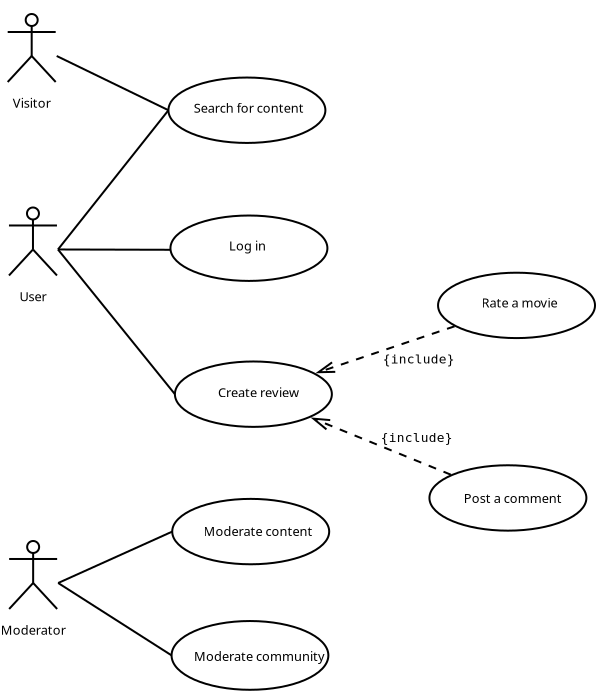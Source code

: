 <?xml version="1.0" encoding="UTF-8"?>
<dia:diagram xmlns:dia="http://www.lysator.liu.se/~alla/dia/">
  <dia:layer name="Fundal" visible="true" active="true">
    <dia:object type="UML - Actor" version="0" id="O0">
      <dia:attribute name="obj_pos">
        <dia:point val="-14.108,-93.534"/>
      </dia:attribute>
      <dia:attribute name="obj_bb">
        <dia:rectangle val="-15.408,-96.284;-12.808,-90.784"/>
      </dia:attribute>
      <dia:attribute name="meta">
        <dia:composite type="dict"/>
      </dia:attribute>
      <dia:attribute name="elem_corner">
        <dia:point val="-15.358,-96.234"/>
      </dia:attribute>
      <dia:attribute name="elem_width">
        <dia:real val="2.5"/>
      </dia:attribute>
      <dia:attribute name="elem_height">
        <dia:real val="5.4"/>
      </dia:attribute>
      <dia:attribute name="line_width">
        <dia:real val="0.1"/>
      </dia:attribute>
      <dia:attribute name="line_colour">
        <dia:color val="#000000"/>
      </dia:attribute>
      <dia:attribute name="fill_colour">
        <dia:color val="#ffffff"/>
      </dia:attribute>
      <dia:attribute name="text">
        <dia:composite type="text">
          <dia:attribute name="string">
            <dia:string>#Visitor#</dia:string>
          </dia:attribute>
          <dia:attribute name="font">
            <dia:font family="sans" style="0" name="Helvetica"/>
          </dia:attribute>
          <dia:attribute name="height">
            <dia:real val="0.8"/>
          </dia:attribute>
          <dia:attribute name="pos">
            <dia:point val="-14.108,-90.994"/>
          </dia:attribute>
          <dia:attribute name="color">
            <dia:color val="#000000"/>
          </dia:attribute>
          <dia:attribute name="alignment">
            <dia:enum val="1"/>
          </dia:attribute>
        </dia:composite>
      </dia:attribute>
    </dia:object>
    <dia:object type="Standard - Text" version="1" id="O1">
      <dia:attribute name="obj_pos">
        <dia:point val="60.099,-97.121"/>
      </dia:attribute>
      <dia:attribute name="obj_bb">
        <dia:rectangle val="60.08,-97.78;60.099,-96.95"/>
      </dia:attribute>
      <dia:attribute name="text">
        <dia:composite type="text">
          <dia:attribute name="string">
            <dia:string>##</dia:string>
          </dia:attribute>
          <dia:attribute name="font">
            <dia:font family="sans" style="0" name="Helvetica"/>
          </dia:attribute>
          <dia:attribute name="height">
            <dia:real val="0.8"/>
          </dia:attribute>
          <dia:attribute name="pos">
            <dia:point val="60.099,-97.121"/>
          </dia:attribute>
          <dia:attribute name="color">
            <dia:color val="#000000"/>
          </dia:attribute>
          <dia:attribute name="alignment">
            <dia:enum val="0"/>
          </dia:attribute>
        </dia:composite>
      </dia:attribute>
      <dia:attribute name="valign">
        <dia:enum val="3"/>
      </dia:attribute>
    </dia:object>
    <dia:object type="UML - Actor" version="0" id="O2">
      <dia:attribute name="obj_pos">
        <dia:point val="-14.044,-83.86"/>
      </dia:attribute>
      <dia:attribute name="obj_bb">
        <dia:rectangle val="-15.344,-86.61;-12.744,-81.11"/>
      </dia:attribute>
      <dia:attribute name="meta">
        <dia:composite type="dict"/>
      </dia:attribute>
      <dia:attribute name="elem_corner">
        <dia:point val="-15.294,-86.56"/>
      </dia:attribute>
      <dia:attribute name="elem_width">
        <dia:real val="2.5"/>
      </dia:attribute>
      <dia:attribute name="elem_height">
        <dia:real val="5.4"/>
      </dia:attribute>
      <dia:attribute name="line_width">
        <dia:real val="0.1"/>
      </dia:attribute>
      <dia:attribute name="line_colour">
        <dia:color val="#000000"/>
      </dia:attribute>
      <dia:attribute name="fill_colour">
        <dia:color val="#ffffff"/>
      </dia:attribute>
      <dia:attribute name="text">
        <dia:composite type="text">
          <dia:attribute name="string">
            <dia:string>#User#</dia:string>
          </dia:attribute>
          <dia:attribute name="font">
            <dia:font family="sans" style="0" name="Helvetica"/>
          </dia:attribute>
          <dia:attribute name="height">
            <dia:real val="0.8"/>
          </dia:attribute>
          <dia:attribute name="pos">
            <dia:point val="-14.044,-81.32"/>
          </dia:attribute>
          <dia:attribute name="color">
            <dia:color val="#000000"/>
          </dia:attribute>
          <dia:attribute name="alignment">
            <dia:enum val="1"/>
          </dia:attribute>
        </dia:composite>
      </dia:attribute>
    </dia:object>
    <dia:object type="Standard - Line" version="0" id="O3">
      <dia:attribute name="obj_pos">
        <dia:point val="-12.858,-93.534"/>
      </dia:attribute>
      <dia:attribute name="obj_bb">
        <dia:rectangle val="-12.925,-93.601;-7.204,-90.755"/>
      </dia:attribute>
      <dia:attribute name="conn_endpoints">
        <dia:point val="-12.858,-93.534"/>
        <dia:point val="-7.271,-90.822"/>
      </dia:attribute>
      <dia:attribute name="numcp">
        <dia:int val="1"/>
      </dia:attribute>
      <dia:connections>
        <dia:connection handle="0" to="O0" connection="4"/>
        <dia:connection handle="1" to="O16" connection="3"/>
      </dia:connections>
    </dia:object>
    <dia:object type="Standard - Line" version="0" id="O4">
      <dia:attribute name="obj_pos">
        <dia:point val="-12.794,-83.86"/>
      </dia:attribute>
      <dia:attribute name="obj_bb">
        <dia:rectangle val="-12.844,-83.91;-5.696,-83.79"/>
      </dia:attribute>
      <dia:attribute name="conn_endpoints">
        <dia:point val="-12.794,-83.86"/>
        <dia:point val="-5.746,-83.841"/>
      </dia:attribute>
      <dia:attribute name="numcp">
        <dia:int val="1"/>
      </dia:attribute>
      <dia:connections>
        <dia:connection handle="0" to="O2" connection="4"/>
      </dia:connections>
    </dia:object>
    <dia:object type="Standard - Line" version="0" id="O5">
      <dia:attribute name="obj_pos">
        <dia:point val="-12.794,-83.86"/>
      </dia:attribute>
      <dia:attribute name="obj_bb">
        <dia:rectangle val="-12.864,-90.892;-7.2,-83.79"/>
      </dia:attribute>
      <dia:attribute name="conn_endpoints">
        <dia:point val="-12.794,-83.86"/>
        <dia:point val="-7.271,-90.822"/>
      </dia:attribute>
      <dia:attribute name="numcp">
        <dia:int val="1"/>
      </dia:attribute>
      <dia:connections>
        <dia:connection handle="0" to="O2" connection="4"/>
        <dia:connection handle="1" to="O16" connection="3"/>
      </dia:connections>
    </dia:object>
    <dia:object type="Standard - Line" version="0" id="O6">
      <dia:attribute name="obj_pos">
        <dia:point val="-12.794,-83.86"/>
      </dia:attribute>
      <dia:attribute name="obj_bb">
        <dia:rectangle val="-12.864,-83.931;-6.877,-76.554"/>
      </dia:attribute>
      <dia:attribute name="conn_endpoints">
        <dia:point val="-12.794,-83.86"/>
        <dia:point val="-6.947,-76.625"/>
      </dia:attribute>
      <dia:attribute name="numcp">
        <dia:int val="1"/>
      </dia:attribute>
      <dia:connections>
        <dia:connection handle="0" to="O2" connection="4"/>
        <dia:connection handle="1" to="O18" connection="3"/>
      </dia:connections>
    </dia:object>
    <dia:object type="UML - Constraint" version="0" id="O7">
      <dia:attribute name="obj_pos">
        <dia:point val="6.852,-72.598"/>
      </dia:attribute>
      <dia:attribute name="obj_bb">
        <dia:rectangle val="-0.369,-75.851;6.917,-72.533"/>
      </dia:attribute>
      <dia:attribute name="meta">
        <dia:composite type="dict"/>
      </dia:attribute>
      <dia:attribute name="conn_endpoints">
        <dia:point val="6.852,-72.598"/>
        <dia:point val="-0.172,-75.462"/>
      </dia:attribute>
      <dia:attribute name="constraint">
        <dia:string>#include#</dia:string>
      </dia:attribute>
      <dia:attribute name="text_pos">
        <dia:point val="3.34,-74.23"/>
      </dia:attribute>
      <dia:attribute name="text_colour">
        <dia:color val="#000000"/>
      </dia:attribute>
      <dia:attribute name="line_colour">
        <dia:color val="#000000"/>
      </dia:attribute>
      <dia:connections>
        <dia:connection handle="0" to="O10" connection="8"/>
        <dia:connection handle="1" to="O18" connection="8"/>
      </dia:connections>
    </dia:object>
    <dia:object type="UML - Actor" version="0" id="O8">
      <dia:attribute name="obj_pos">
        <dia:point val="-14.035,-67.184"/>
      </dia:attribute>
      <dia:attribute name="obj_bb">
        <dia:rectangle val="-15.48,-69.934;-12.59,-64.434"/>
      </dia:attribute>
      <dia:attribute name="meta">
        <dia:composite type="dict"/>
      </dia:attribute>
      <dia:attribute name="elem_corner">
        <dia:point val="-15.285,-69.885"/>
      </dia:attribute>
      <dia:attribute name="elem_width">
        <dia:real val="2.5"/>
      </dia:attribute>
      <dia:attribute name="elem_height">
        <dia:real val="5.4"/>
      </dia:attribute>
      <dia:attribute name="line_width">
        <dia:real val="0.1"/>
      </dia:attribute>
      <dia:attribute name="line_colour">
        <dia:color val="#000000"/>
      </dia:attribute>
      <dia:attribute name="fill_colour">
        <dia:color val="#ffffff"/>
      </dia:attribute>
      <dia:attribute name="text">
        <dia:composite type="text">
          <dia:attribute name="string">
            <dia:string>#Moderator#</dia:string>
          </dia:attribute>
          <dia:attribute name="font">
            <dia:font family="sans" style="0" name="Helvetica"/>
          </dia:attribute>
          <dia:attribute name="height">
            <dia:real val="0.8"/>
          </dia:attribute>
          <dia:attribute name="pos">
            <dia:point val="-14.035,-64.644"/>
          </dia:attribute>
          <dia:attribute name="color">
            <dia:color val="#000000"/>
          </dia:attribute>
          <dia:attribute name="alignment">
            <dia:enum val="1"/>
          </dia:attribute>
        </dia:composite>
      </dia:attribute>
    </dia:object>
    <dia:object type="UML - Constraint" version="0" id="O9">
      <dia:attribute name="obj_pos">
        <dia:point val="7.037,-80.019"/>
      </dia:attribute>
      <dia:attribute name="obj_bb">
        <dia:rectangle val="-0.101,-80.082;7.1,-77.275"/>
      </dia:attribute>
      <dia:attribute name="meta">
        <dia:composite type="dict"/>
      </dia:attribute>
      <dia:attribute name="conn_endpoints">
        <dia:point val="7.037,-80.019"/>
        <dia:point val="0.075,-77.67"/>
      </dia:attribute>
      <dia:attribute name="constraint">
        <dia:string>#include#</dia:string>
      </dia:attribute>
      <dia:attribute name="text_pos">
        <dia:point val="3.443,-78.164"/>
      </dia:attribute>
      <dia:attribute name="text_colour">
        <dia:color val="#000000"/>
      </dia:attribute>
      <dia:attribute name="line_colour">
        <dia:color val="#000000"/>
      </dia:attribute>
      <dia:connections>
        <dia:connection handle="0" to="O12" connection="8"/>
        <dia:connection handle="1" to="O18" connection="8"/>
      </dia:connections>
    </dia:object>
    <dia:group>
      <dia:object type="Standard - Ellipse" version="0" id="O10">
        <dia:attribute name="obj_pos">
          <dia:point val="5.779,-73.071"/>
        </dia:attribute>
        <dia:attribute name="obj_bb">
          <dia:rectangle val="5.729,-73.121;13.678,-69.75"/>
        </dia:attribute>
        <dia:attribute name="elem_corner">
          <dia:point val="5.779,-73.071"/>
        </dia:attribute>
        <dia:attribute name="elem_width">
          <dia:real val="7.848"/>
        </dia:attribute>
        <dia:attribute name="elem_height">
          <dia:real val="3.27"/>
        </dia:attribute>
      </dia:object>
      <dia:object type="Standard - Text" version="1" id="O11">
        <dia:attribute name="obj_pos">
          <dia:point val="7.496,-71.181"/>
        </dia:attribute>
        <dia:attribute name="obj_bb">
          <dia:rectangle val="7.496,-71.821;12.059,-71.049"/>
        </dia:attribute>
        <dia:attribute name="text">
          <dia:composite type="text">
            <dia:attribute name="string">
              <dia:string>#Post a comment#</dia:string>
            </dia:attribute>
            <dia:attribute name="font">
              <dia:font family="sans" style="0" name="Helvetica"/>
            </dia:attribute>
            <dia:attribute name="height">
              <dia:real val="0.8"/>
            </dia:attribute>
            <dia:attribute name="pos">
              <dia:point val="7.496,-71.181"/>
            </dia:attribute>
            <dia:attribute name="color">
              <dia:color val="#000000"/>
            </dia:attribute>
            <dia:attribute name="alignment">
              <dia:enum val="0"/>
            </dia:attribute>
          </dia:composite>
        </dia:attribute>
        <dia:attribute name="valign">
          <dia:enum val="3"/>
        </dia:attribute>
      </dia:object>
    </dia:group>
    <dia:group>
      <dia:object type="Standard - Ellipse" version="0" id="O12">
        <dia:attribute name="obj_pos">
          <dia:point val="6.21,-82.699"/>
        </dia:attribute>
        <dia:attribute name="obj_bb">
          <dia:rectangle val="6.16,-82.749;14.108,-79.379"/>
        </dia:attribute>
        <dia:attribute name="elem_corner">
          <dia:point val="6.21,-82.699"/>
        </dia:attribute>
        <dia:attribute name="elem_width">
          <dia:real val="7.848"/>
        </dia:attribute>
        <dia:attribute name="elem_height">
          <dia:real val="3.27"/>
        </dia:attribute>
      </dia:object>
      <dia:object type="Standard - Text" version="1" id="O13">
        <dia:attribute name="obj_pos">
          <dia:point val="8.384,-80.958"/>
        </dia:attribute>
        <dia:attribute name="obj_bb">
          <dia:rectangle val="8.384,-81.598;12.094,-80.826"/>
        </dia:attribute>
        <dia:attribute name="text">
          <dia:composite type="text">
            <dia:attribute name="string">
              <dia:string>#Rate a movie#</dia:string>
            </dia:attribute>
            <dia:attribute name="font">
              <dia:font family="sans" style="0" name="Helvetica"/>
            </dia:attribute>
            <dia:attribute name="height">
              <dia:real val="0.8"/>
            </dia:attribute>
            <dia:attribute name="pos">
              <dia:point val="8.384,-80.958"/>
            </dia:attribute>
            <dia:attribute name="color">
              <dia:color val="#000000"/>
            </dia:attribute>
            <dia:attribute name="alignment">
              <dia:enum val="0"/>
            </dia:attribute>
          </dia:composite>
        </dia:attribute>
        <dia:attribute name="valign">
          <dia:enum val="3"/>
        </dia:attribute>
      </dia:object>
    </dia:group>
    <dia:group>
      <dia:object type="Standard - Ellipse" version="0" id="O14">
        <dia:attribute name="obj_pos">
          <dia:point val="-7.17,-85.558"/>
        </dia:attribute>
        <dia:attribute name="obj_bb">
          <dia:rectangle val="-7.22,-85.608;0.728,-82.237"/>
        </dia:attribute>
        <dia:attribute name="elem_corner">
          <dia:point val="-7.17,-85.558"/>
        </dia:attribute>
        <dia:attribute name="elem_width">
          <dia:real val="7.848"/>
        </dia:attribute>
        <dia:attribute name="elem_height">
          <dia:real val="3.27"/>
        </dia:attribute>
      </dia:object>
      <dia:object type="Standard - Text" version="1" id="O15">
        <dia:attribute name="obj_pos">
          <dia:point val="-4.245,-83.808"/>
        </dia:attribute>
        <dia:attribute name="obj_bb">
          <dia:rectangle val="-4.245,-84.448;-2.52,-83.675"/>
        </dia:attribute>
        <dia:attribute name="text">
          <dia:composite type="text">
            <dia:attribute name="string">
              <dia:string>#Log in#</dia:string>
            </dia:attribute>
            <dia:attribute name="font">
              <dia:font family="sans" style="0" name="Helvetica"/>
            </dia:attribute>
            <dia:attribute name="height">
              <dia:real val="0.8"/>
            </dia:attribute>
            <dia:attribute name="pos">
              <dia:point val="-4.245,-83.808"/>
            </dia:attribute>
            <dia:attribute name="color">
              <dia:color val="#000000"/>
            </dia:attribute>
            <dia:attribute name="alignment">
              <dia:enum val="0"/>
            </dia:attribute>
          </dia:composite>
        </dia:attribute>
        <dia:attribute name="valign">
          <dia:enum val="3"/>
        </dia:attribute>
      </dia:object>
    </dia:group>
    <dia:group>
      <dia:object type="Standard - Ellipse" version="0" id="O16">
        <dia:attribute name="obj_pos">
          <dia:point val="-7.271,-92.457"/>
        </dia:attribute>
        <dia:attribute name="obj_bb">
          <dia:rectangle val="-7.321,-92.507;0.628,-89.137"/>
        </dia:attribute>
        <dia:attribute name="elem_corner">
          <dia:point val="-7.271,-92.457"/>
        </dia:attribute>
        <dia:attribute name="elem_width">
          <dia:real val="7.848"/>
        </dia:attribute>
        <dia:attribute name="elem_height">
          <dia:real val="3.27"/>
        </dia:attribute>
      </dia:object>
      <dia:object type="Standard - Text" version="1" id="O17">
        <dia:attribute name="obj_pos">
          <dia:point val="-6.005,-90.692"/>
        </dia:attribute>
        <dia:attribute name="obj_bb">
          <dia:rectangle val="-6.005,-91.332;-0.785,-90.56"/>
        </dia:attribute>
        <dia:attribute name="text">
          <dia:composite type="text">
            <dia:attribute name="string">
              <dia:string>#Search for content#</dia:string>
            </dia:attribute>
            <dia:attribute name="font">
              <dia:font family="sans" style="0" name="Helvetica"/>
            </dia:attribute>
            <dia:attribute name="height">
              <dia:real val="0.8"/>
            </dia:attribute>
            <dia:attribute name="pos">
              <dia:point val="-6.005,-90.692"/>
            </dia:attribute>
            <dia:attribute name="color">
              <dia:color val="#000000"/>
            </dia:attribute>
            <dia:attribute name="alignment">
              <dia:enum val="0"/>
            </dia:attribute>
          </dia:composite>
        </dia:attribute>
        <dia:attribute name="valign">
          <dia:enum val="3"/>
        </dia:attribute>
      </dia:object>
    </dia:group>
    <dia:group>
      <dia:object type="Standard - Ellipse" version="0" id="O18">
        <dia:attribute name="obj_pos">
          <dia:point val="-6.947,-78.26"/>
        </dia:attribute>
        <dia:attribute name="obj_bb">
          <dia:rectangle val="-6.997,-78.31;0.952,-74.94"/>
        </dia:attribute>
        <dia:attribute name="elem_corner">
          <dia:point val="-6.947,-78.26"/>
        </dia:attribute>
        <dia:attribute name="elem_width">
          <dia:real val="7.848"/>
        </dia:attribute>
        <dia:attribute name="elem_height">
          <dia:real val="3.27"/>
        </dia:attribute>
        <dia:attribute name="border_width">
          <dia:real val="0.1"/>
        </dia:attribute>
      </dia:object>
      <dia:object type="Standard - Text" version="1" id="O19">
        <dia:attribute name="obj_pos">
          <dia:point val="-4.796,-76.474"/>
        </dia:attribute>
        <dia:attribute name="obj_bb">
          <dia:rectangle val="-4.796,-77.114;-0.909,-76.341"/>
        </dia:attribute>
        <dia:attribute name="text">
          <dia:composite type="text">
            <dia:attribute name="string">
              <dia:string>#Create review#</dia:string>
            </dia:attribute>
            <dia:attribute name="font">
              <dia:font family="sans" style="0" name="Helvetica"/>
            </dia:attribute>
            <dia:attribute name="height">
              <dia:real val="0.8"/>
            </dia:attribute>
            <dia:attribute name="pos">
              <dia:point val="-4.796,-76.474"/>
            </dia:attribute>
            <dia:attribute name="color">
              <dia:color val="#000000"/>
            </dia:attribute>
            <dia:attribute name="alignment">
              <dia:enum val="0"/>
            </dia:attribute>
          </dia:composite>
        </dia:attribute>
        <dia:attribute name="valign">
          <dia:enum val="3"/>
        </dia:attribute>
      </dia:object>
    </dia:group>
    <dia:group>
      <dia:object type="Standard - Ellipse" version="0" id="O20">
        <dia:attribute name="obj_pos">
          <dia:point val="-7.081,-71.39"/>
        </dia:attribute>
        <dia:attribute name="obj_bb">
          <dia:rectangle val="-7.131,-71.44;0.818,-68.07"/>
        </dia:attribute>
        <dia:attribute name="elem_corner">
          <dia:point val="-7.081,-71.39"/>
        </dia:attribute>
        <dia:attribute name="elem_width">
          <dia:real val="7.848"/>
        </dia:attribute>
        <dia:attribute name="elem_height">
          <dia:real val="3.27"/>
        </dia:attribute>
      </dia:object>
      <dia:object type="Standard - Text" version="1" id="O21">
        <dia:attribute name="obj_pos">
          <dia:point val="-5.514,-69.534"/>
        </dia:attribute>
        <dia:attribute name="obj_bb">
          <dia:rectangle val="-5.514,-70.174;-0.539,-69.401"/>
        </dia:attribute>
        <dia:attribute name="text">
          <dia:composite type="text">
            <dia:attribute name="string">
              <dia:string>#Moderate content#</dia:string>
            </dia:attribute>
            <dia:attribute name="font">
              <dia:font family="sans" style="0" name="Helvetica"/>
            </dia:attribute>
            <dia:attribute name="height">
              <dia:real val="0.8"/>
            </dia:attribute>
            <dia:attribute name="pos">
              <dia:point val="-5.514,-69.534"/>
            </dia:attribute>
            <dia:attribute name="color">
              <dia:color val="#000000"/>
            </dia:attribute>
            <dia:attribute name="alignment">
              <dia:enum val="0"/>
            </dia:attribute>
          </dia:composite>
        </dia:attribute>
        <dia:attribute name="valign">
          <dia:enum val="3"/>
        </dia:attribute>
      </dia:object>
    </dia:group>
    <dia:object type="Standard - Line" version="0" id="O22">
      <dia:attribute name="obj_pos">
        <dia:point val="-12.785,-67.184"/>
      </dia:attribute>
      <dia:attribute name="obj_bb">
        <dia:rectangle val="-12.851,-69.821;-7.015,-67.118"/>
      </dia:attribute>
      <dia:attribute name="conn_endpoints">
        <dia:point val="-12.785,-67.184"/>
        <dia:point val="-7.081,-69.755"/>
      </dia:attribute>
      <dia:attribute name="numcp">
        <dia:int val="1"/>
      </dia:attribute>
      <dia:connections>
        <dia:connection handle="0" to="O8" connection="4"/>
        <dia:connection handle="1" to="O20" connection="3"/>
      </dia:connections>
    </dia:object>
    <dia:group>
      <dia:object type="Standard - Ellipse" version="0" id="O23">
        <dia:attribute name="obj_pos">
          <dia:point val="-7.114,-65.283"/>
        </dia:attribute>
        <dia:attribute name="obj_bb">
          <dia:rectangle val="-7.164,-65.333;0.776,-61.795"/>
        </dia:attribute>
        <dia:attribute name="elem_corner">
          <dia:point val="-7.114,-65.283"/>
        </dia:attribute>
        <dia:attribute name="elem_width">
          <dia:real val="7.84"/>
        </dia:attribute>
        <dia:attribute name="elem_height">
          <dia:real val="3.439"/>
        </dia:attribute>
      </dia:object>
      <dia:object type="Standard - Text" version="1" id="O24">
        <dia:attribute name="obj_pos">
          <dia:point val="-5.991,-63.289"/>
        </dia:attribute>
        <dia:attribute name="obj_bb">
          <dia:rectangle val="-5.991,-63.929;-0.026,-63.156"/>
        </dia:attribute>
        <dia:attribute name="text">
          <dia:composite type="text">
            <dia:attribute name="string">
              <dia:string>#Moderate community#</dia:string>
            </dia:attribute>
            <dia:attribute name="font">
              <dia:font family="sans" style="0" name="Helvetica"/>
            </dia:attribute>
            <dia:attribute name="height">
              <dia:real val="0.8"/>
            </dia:attribute>
            <dia:attribute name="pos">
              <dia:point val="-5.991,-63.289"/>
            </dia:attribute>
            <dia:attribute name="color">
              <dia:color val="#000000"/>
            </dia:attribute>
            <dia:attribute name="alignment">
              <dia:enum val="0"/>
            </dia:attribute>
          </dia:composite>
        </dia:attribute>
        <dia:attribute name="valign">
          <dia:enum val="3"/>
        </dia:attribute>
      </dia:object>
    </dia:group>
    <dia:object type="Standard - Line" version="0" id="O25">
      <dia:attribute name="obj_pos">
        <dia:point val="-12.785,-67.184"/>
      </dia:attribute>
      <dia:attribute name="obj_bb">
        <dia:rectangle val="-12.854,-67.254;-7.045,-63.495"/>
      </dia:attribute>
      <dia:attribute name="conn_endpoints">
        <dia:point val="-12.785,-67.184"/>
        <dia:point val="-7.114,-63.564"/>
      </dia:attribute>
      <dia:attribute name="numcp">
        <dia:int val="1"/>
      </dia:attribute>
      <dia:connections>
        <dia:connection handle="0" to="O8" connection="4"/>
        <dia:connection handle="1" to="O23" connection="3"/>
      </dia:connections>
    </dia:object>
  </dia:layer>
</dia:diagram>
